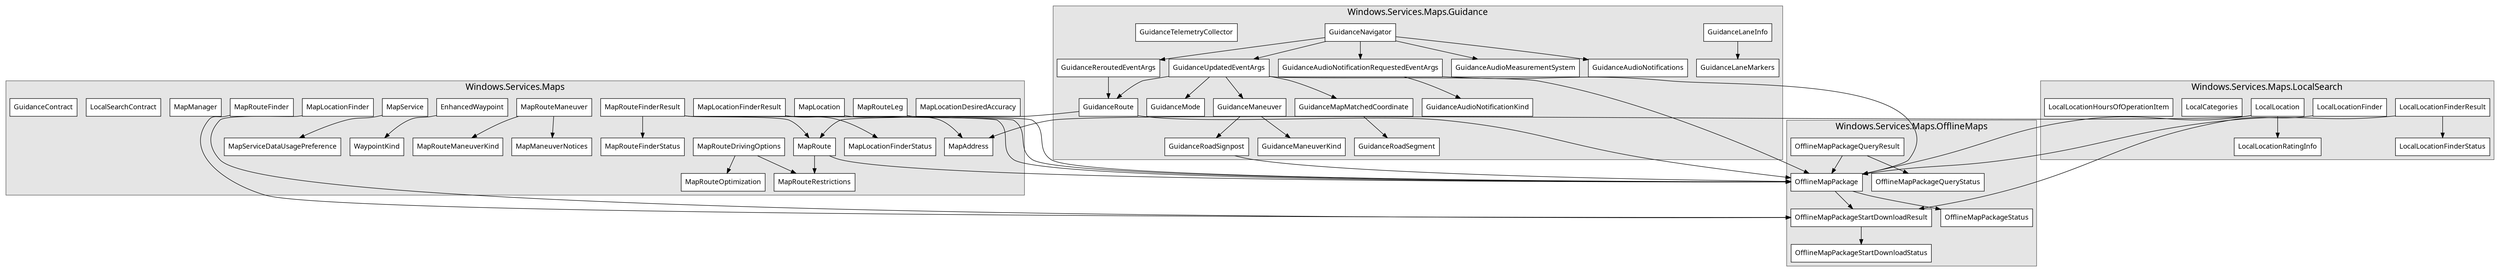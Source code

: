 ﻿// Generated by https://github.com/david-risney/WinMDGraph -file C:\Windows\System32\WinMetadata\Windows.Services.winmd -match Windows.Services.Map
digraph {
	node [ fontname = "Segoe UI" ];
	node [ shape = "rectangle" ];
	node [ fillcolor = "white" ];
	node [ color = black ];
	node [ style = filled ];
	subgraph cluster_0 {
		label = "Windows.Services.Maps.OfflineMaps";
		color = grey35;
		style = filled;
		fillcolor = grey90;
		fontname = "Segoe UI";
		fontsize = 18;
		OfflineMapPackageQueryStatus;
		OfflineMapPackageStatus;
		OfflineMapPackageStartDownloadStatus;
		OfflineMapPackageQueryResult;
		OfflineMapPackage;
		OfflineMapPackageStartDownloadResult;
		OfflineMapPackage -> OfflineMapPackageStatus;
		OfflineMapPackage -> OfflineMapPackageStartDownloadResult;
		OfflineMapPackageStartDownloadResult -> OfflineMapPackageStartDownloadStatus;
		OfflineMapPackageQueryResult -> OfflineMapPackage;
		OfflineMapPackageQueryResult -> OfflineMapPackageQueryStatus;
	}
	subgraph cluster_1 {
		label = "Windows.Services.Maps";
		color = grey35;
		style = filled;
		fillcolor = grey90;
		fontname = "Segoe UI";
		fontsize = 18;
		MapRouteOptimization;
		MapRouteRestrictions;
		MapRouteManeuverKind;
		MapManeuverNotices;
		MapLocationFinderStatus;
		MapRouteFinderStatus;
		MapLocationDesiredAccuracy;
		WaypointKind;
		MapServiceDataUsagePreference;
		MapRouteDrivingOptions;
		MapAddress;
		MapLocation;
		MapLocationFinderResult;
		MapRouteManeuver;
		MapRouteLeg;
		MapRoute;
		MapRouteFinderResult;
		EnhancedWaypoint;
		MapLocationFinder;
		MapRouteFinder;
		MapService;
		MapManager;
		LocalSearchContract;
		GuidanceContract;
		MapRouteDrivingOptions -> MapRouteOptimization;
		MapLocationFinderResult -> MapLocationFinderStatus;
		MapLocation -> MapAddress;
		MapRouteManeuver -> MapRouteManeuverKind;
		MapRoute -> MapRouteRestrictions;
		EnhancedWaypoint -> WaypointKind;
		MapRouteFinderResult -> MapRoute;
		MapService -> MapServiceDataUsagePreference;
		MapRouteManeuver -> MapManeuverNotices;
		MapRouteFinderResult -> MapRouteFinderStatus;
		MapRouteDrivingOptions -> MapRouteRestrictions;
	}
	subgraph cluster_2 {
		label = "Windows.Services.Maps.LocalSearch";
		color = grey35;
		style = filled;
		fillcolor = grey90;
		fontname = "Segoe UI";
		fontsize = 18;
		LocalLocationFinderStatus;
		LocalLocation;
		LocalLocationFinderResult;
		LocalLocationFinder;
		LocalCategories;
		LocalLocationHoursOfOperationItem;
		LocalLocationRatingInfo;
		LocalLocationFinderResult -> LocalLocationFinderStatus;
		LocalLocation -> LocalLocationRatingInfo;
	}
	subgraph cluster_3 {
		label = "Windows.Services.Maps.Guidance";
		color = grey35;
		style = filled;
		fillcolor = grey90;
		fontname = "Segoe UI";
		fontsize = 18;
		GuidanceRoadSignpost;
		GuidanceManeuverKind;
		GuidanceMode;
		GuidanceAudioMeasurementSystem;
		GuidanceAudioNotifications;
		GuidanceAudioNotificationKind;
		GuidanceLaneMarkers;
		GuidanceManeuver;
		GuidanceUpdatedEventArgs;
		GuidanceRoute;
		GuidanceMapMatchedCoordinate;
		GuidanceLaneInfo;
		GuidanceReroutedEventArgs;
		GuidanceAudioNotificationRequestedEventArgs;
		GuidanceNavigator;
		GuidanceRoadSegment;
		GuidanceTelemetryCollector;
		GuidanceManeuver -> GuidanceManeuverKind;
		GuidanceUpdatedEventArgs -> GuidanceRoute;
		GuidanceUpdatedEventArgs -> GuidanceMode;
		GuidanceUpdatedEventArgs -> GuidanceMapMatchedCoordinate;
		GuidanceMapMatchedCoordinate -> GuidanceRoadSegment;
		GuidanceLaneInfo -> GuidanceLaneMarkers;
		GuidanceUpdatedEventArgs -> GuidanceManeuver;
		GuidanceNavigator -> GuidanceReroutedEventArgs;
		GuidanceReroutedEventArgs -> GuidanceRoute;
		GuidanceNavigator -> GuidanceUpdatedEventArgs;
		GuidanceNavigator -> GuidanceAudioNotifications;
		GuidanceNavigator -> GuidanceAudioMeasurementSystem;
		GuidanceNavigator -> GuidanceAudioNotificationRequestedEventArgs;
		GuidanceAudioNotificationRequestedEventArgs -> GuidanceAudioNotificationKind;
		GuidanceManeuver -> GuidanceRoadSignpost;
	}
	MapRouteLeg -> OfflineMapPackage;
	MapRoute -> OfflineMapPackage;
	MapLocationFinderResult -> OfflineMapPackage;
	MapRouteFinderResult -> OfflineMapPackage;
	MapRouteFinder -> OfflineMapPackageStartDownloadResult;
	LocalLocation -> MapAddress;
	LocalLocation -> OfflineMapPackage;
	LocalLocationFinderResult -> OfflineMapPackage;
	LocalLocationFinder -> OfflineMapPackageStartDownloadResult;
	GuidanceRoadSignpost -> OfflineMapPackage;
	GuidanceRoute -> OfflineMapPackage;
	GuidanceRoute -> MapRoute;
	GuidanceAudioNotificationRequestedEventArgs -> OfflineMapPackage;
	MapLocationFinder -> OfflineMapPackageStartDownloadResult;
	GuidanceUpdatedEventArgs -> OfflineMapPackage;
}
